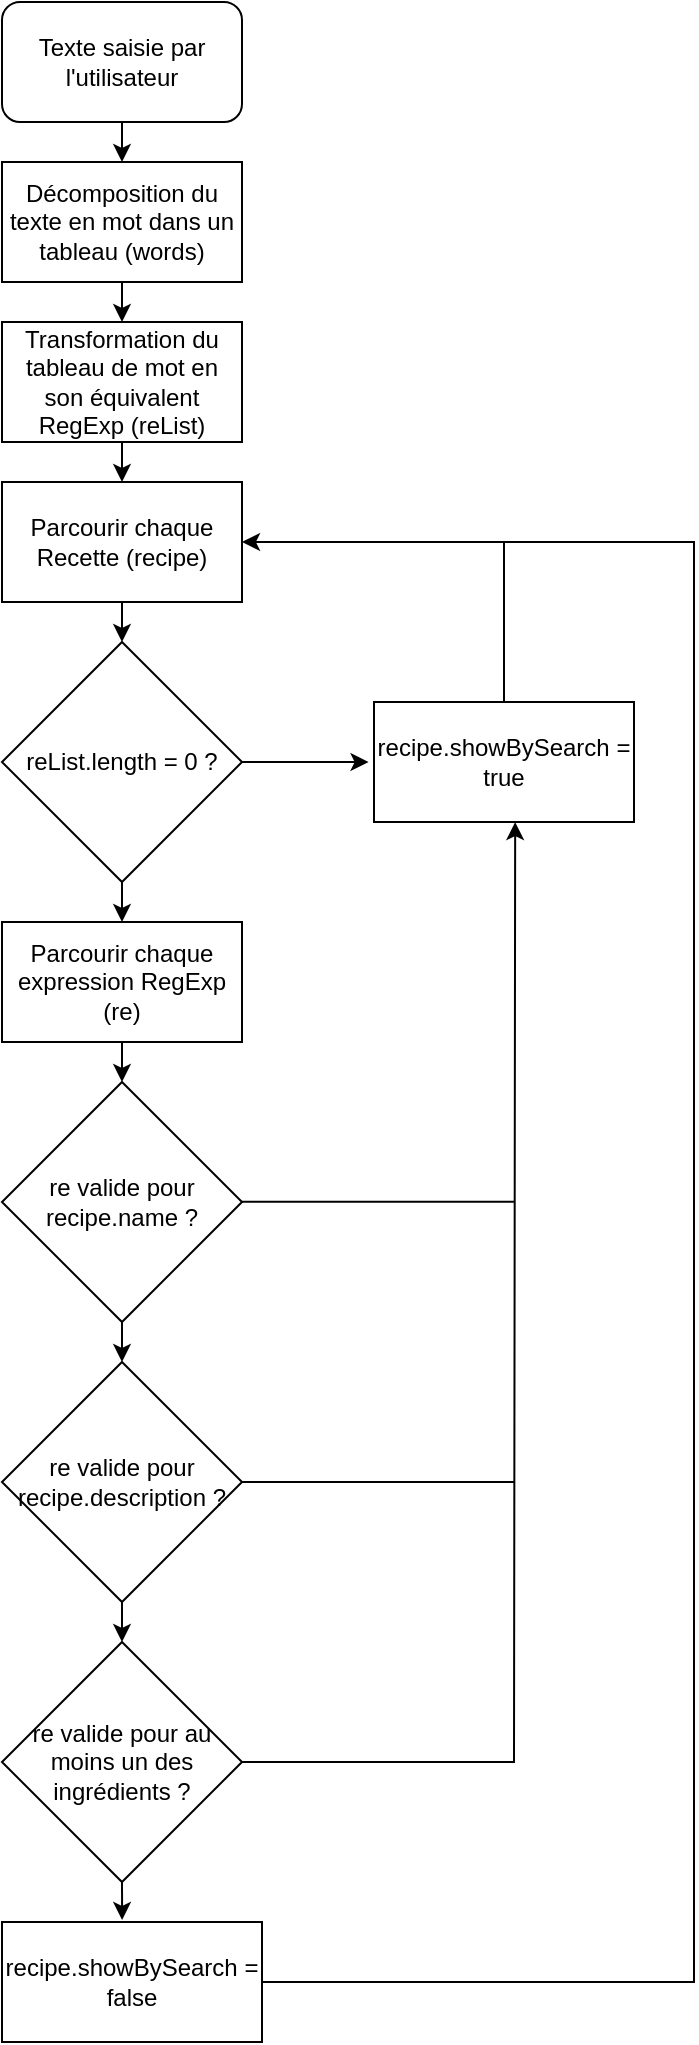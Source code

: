 <mxfile version="24.2.1" type="github">
  <diagram name="Page-1" id="fu2fMV-L6i4KWlRdfJtE">
    <mxGraphModel dx="2440" dy="1332" grid="1" gridSize="10" guides="1" tooltips="1" connect="1" arrows="1" fold="1" page="1" pageScale="1" pageWidth="827" pageHeight="1169" math="0" shadow="0">
      <root>
        <mxCell id="0" />
        <mxCell id="1" parent="0" />
        <mxCell id="mlouHhY-SC-koA-eOmkY-2" value="Texte saisie par l&#39;utilisateur" style="rounded=1;whiteSpace=wrap;html=1;" vertex="1" parent="1">
          <mxGeometry x="270" y="90" width="120" height="60" as="geometry" />
        </mxCell>
        <mxCell id="mlouHhY-SC-koA-eOmkY-3" value="Décomposition du texte en mot dans un tableau (words)" style="rounded=0;whiteSpace=wrap;html=1;" vertex="1" parent="1">
          <mxGeometry x="270" y="170" width="120" height="60" as="geometry" />
        </mxCell>
        <mxCell id="mlouHhY-SC-koA-eOmkY-5" value="Transformation du tableau de mot en son équivalent RegExp (reList)" style="rounded=0;whiteSpace=wrap;html=1;" vertex="1" parent="1">
          <mxGeometry x="270" y="250" width="120" height="60" as="geometry" />
        </mxCell>
        <mxCell id="mlouHhY-SC-koA-eOmkY-6" value="Parcourir chaque Recette (recipe)" style="rounded=0;whiteSpace=wrap;html=1;" vertex="1" parent="1">
          <mxGeometry x="270" y="330" width="120" height="60" as="geometry" />
        </mxCell>
        <mxCell id="mlouHhY-SC-koA-eOmkY-7" value="reList.length = 0 ?" style="rhombus;whiteSpace=wrap;html=1;" vertex="1" parent="1">
          <mxGeometry x="270" y="410" width="120" height="120" as="geometry" />
        </mxCell>
        <mxCell id="mlouHhY-SC-koA-eOmkY-8" value="recipe.showBySearch = true" style="rounded=0;whiteSpace=wrap;html=1;" vertex="1" parent="1">
          <mxGeometry x="456" y="440" width="130" height="60" as="geometry" />
        </mxCell>
        <mxCell id="mlouHhY-SC-koA-eOmkY-10" value="Parcourir chaque expression RegExp (re)" style="rounded=0;whiteSpace=wrap;html=1;" vertex="1" parent="1">
          <mxGeometry x="270" y="550" width="120" height="60" as="geometry" />
        </mxCell>
        <mxCell id="mlouHhY-SC-koA-eOmkY-11" value="re valide pour recipe.name ?" style="rhombus;whiteSpace=wrap;html=1;" vertex="1" parent="1">
          <mxGeometry x="270" y="630" width="120" height="120" as="geometry" />
        </mxCell>
        <mxCell id="mlouHhY-SC-koA-eOmkY-12" value="re valide pour recipe.description ?" style="rhombus;whiteSpace=wrap;html=1;" vertex="1" parent="1">
          <mxGeometry x="270" y="770" width="120" height="120" as="geometry" />
        </mxCell>
        <mxCell id="mlouHhY-SC-koA-eOmkY-13" value="re valide pour au moins un des ingrédients ?" style="rhombus;whiteSpace=wrap;html=1;" vertex="1" parent="1">
          <mxGeometry x="270" y="910" width="120" height="120" as="geometry" />
        </mxCell>
        <mxCell id="mlouHhY-SC-koA-eOmkY-14" value="" style="endArrow=classic;html=1;rounded=0;exitX=0.5;exitY=0;exitDx=0;exitDy=0;entryX=1;entryY=0.5;entryDx=0;entryDy=0;" edge="1" parent="1" source="mlouHhY-SC-koA-eOmkY-8" target="mlouHhY-SC-koA-eOmkY-6">
          <mxGeometry width="50" height="50" relative="1" as="geometry">
            <mxPoint x="246" y="500" as="sourcePoint" />
            <mxPoint x="436" y="330" as="targetPoint" />
            <Array as="points">
              <mxPoint x="521" y="360" />
            </Array>
          </mxGeometry>
        </mxCell>
        <mxCell id="mlouHhY-SC-koA-eOmkY-15" value="" style="endArrow=classic;html=1;rounded=0;entryX=-0.021;entryY=0.501;entryDx=0;entryDy=0;entryPerimeter=0;exitX=1;exitY=0.5;exitDx=0;exitDy=0;" edge="1" parent="1" source="mlouHhY-SC-koA-eOmkY-7" target="mlouHhY-SC-koA-eOmkY-8">
          <mxGeometry width="50" height="50" relative="1" as="geometry">
            <mxPoint x="246" y="540" as="sourcePoint" />
            <mxPoint x="296" y="490" as="targetPoint" />
          </mxGeometry>
        </mxCell>
        <mxCell id="mlouHhY-SC-koA-eOmkY-16" value="" style="endArrow=classic;html=1;rounded=0;entryX=0.5;entryY=0;entryDx=0;entryDy=0;exitX=0.5;exitY=1;exitDx=0;exitDy=0;" edge="1" parent="1" source="mlouHhY-SC-koA-eOmkY-11" target="mlouHhY-SC-koA-eOmkY-12">
          <mxGeometry width="50" height="50" relative="1" as="geometry">
            <mxPoint x="246" y="640" as="sourcePoint" />
            <mxPoint x="296" y="590" as="targetPoint" />
          </mxGeometry>
        </mxCell>
        <mxCell id="mlouHhY-SC-koA-eOmkY-17" value="" style="endArrow=classic;html=1;rounded=0;entryX=0.5;entryY=0;entryDx=0;entryDy=0;exitX=0.5;exitY=1;exitDx=0;exitDy=0;" edge="1" parent="1" source="mlouHhY-SC-koA-eOmkY-10" target="mlouHhY-SC-koA-eOmkY-11">
          <mxGeometry width="50" height="50" relative="1" as="geometry">
            <mxPoint x="246" y="640" as="sourcePoint" />
            <mxPoint x="296" y="590" as="targetPoint" />
          </mxGeometry>
        </mxCell>
        <mxCell id="mlouHhY-SC-koA-eOmkY-18" value="" style="endArrow=classic;html=1;rounded=0;entryX=0.5;entryY=0;entryDx=0;entryDy=0;exitX=0.5;exitY=1;exitDx=0;exitDy=0;" edge="1" parent="1" source="mlouHhY-SC-koA-eOmkY-7" target="mlouHhY-SC-koA-eOmkY-10">
          <mxGeometry width="50" height="50" relative="1" as="geometry">
            <mxPoint x="246" y="640" as="sourcePoint" />
            <mxPoint x="296" y="590" as="targetPoint" />
          </mxGeometry>
        </mxCell>
        <mxCell id="mlouHhY-SC-koA-eOmkY-19" value="" style="endArrow=classic;html=1;rounded=0;entryX=0.5;entryY=0;entryDx=0;entryDy=0;exitX=0.5;exitY=1;exitDx=0;exitDy=0;" edge="1" parent="1" source="mlouHhY-SC-koA-eOmkY-12" target="mlouHhY-SC-koA-eOmkY-13">
          <mxGeometry width="50" height="50" relative="1" as="geometry">
            <mxPoint x="246" y="880" as="sourcePoint" />
            <mxPoint x="296" y="830" as="targetPoint" />
          </mxGeometry>
        </mxCell>
        <mxCell id="mlouHhY-SC-koA-eOmkY-20" value="recipe.showBySearch = false" style="rounded=0;whiteSpace=wrap;html=1;" vertex="1" parent="1">
          <mxGeometry x="270" y="1050" width="130" height="60" as="geometry" />
        </mxCell>
        <mxCell id="mlouHhY-SC-koA-eOmkY-21" value="" style="endArrow=none;html=1;rounded=0;exitX=1;exitY=0.5;exitDx=0;exitDy=0;" edge="1" parent="1" source="mlouHhY-SC-koA-eOmkY-20">
          <mxGeometry width="50" height="50" relative="1" as="geometry">
            <mxPoint x="586" y="970" as="sourcePoint" />
            <mxPoint x="506" y="360" as="targetPoint" />
            <Array as="points">
              <mxPoint x="616" y="1080" />
              <mxPoint x="616" y="360" />
            </Array>
          </mxGeometry>
        </mxCell>
        <mxCell id="mlouHhY-SC-koA-eOmkY-22" value="" style="endArrow=classic;html=1;rounded=0;exitX=0.5;exitY=1;exitDx=0;exitDy=0;entryX=0.462;entryY=-0.017;entryDx=0;entryDy=0;entryPerimeter=0;" edge="1" parent="1" source="mlouHhY-SC-koA-eOmkY-13" target="mlouHhY-SC-koA-eOmkY-20">
          <mxGeometry width="50" height="50" relative="1" as="geometry">
            <mxPoint x="-64" y="720" as="sourcePoint" />
            <mxPoint x="330" y="1040" as="targetPoint" />
          </mxGeometry>
        </mxCell>
        <mxCell id="mlouHhY-SC-koA-eOmkY-23" value="" style="endArrow=classic;html=1;rounded=0;exitX=0.5;exitY=1;exitDx=0;exitDy=0;" edge="1" parent="1" source="mlouHhY-SC-koA-eOmkY-2">
          <mxGeometry width="50" height="50" relative="1" as="geometry">
            <mxPoint x="436" y="160" as="sourcePoint" />
            <mxPoint x="330" y="170" as="targetPoint" />
          </mxGeometry>
        </mxCell>
        <mxCell id="mlouHhY-SC-koA-eOmkY-24" value="" style="endArrow=classic;html=1;rounded=0;entryX=0.5;entryY=0;entryDx=0;entryDy=0;exitX=0.5;exitY=1;exitDx=0;exitDy=0;" edge="1" parent="1" source="mlouHhY-SC-koA-eOmkY-3" target="mlouHhY-SC-koA-eOmkY-5">
          <mxGeometry width="50" height="50" relative="1" as="geometry">
            <mxPoint x="146" y="310" as="sourcePoint" />
            <mxPoint x="196" y="260" as="targetPoint" />
          </mxGeometry>
        </mxCell>
        <mxCell id="mlouHhY-SC-koA-eOmkY-25" value="" style="endArrow=classic;html=1;rounded=0;entryX=0.5;entryY=0;entryDx=0;entryDy=0;exitX=0.5;exitY=1;exitDx=0;exitDy=0;" edge="1" parent="1" source="mlouHhY-SC-koA-eOmkY-5" target="mlouHhY-SC-koA-eOmkY-6">
          <mxGeometry width="50" height="50" relative="1" as="geometry">
            <mxPoint x="146" y="350" as="sourcePoint" />
            <mxPoint x="196" y="300" as="targetPoint" />
          </mxGeometry>
        </mxCell>
        <mxCell id="mlouHhY-SC-koA-eOmkY-26" value="" style="endArrow=classic;html=1;rounded=0;entryX=0.5;entryY=0;entryDx=0;entryDy=0;exitX=0.5;exitY=1;exitDx=0;exitDy=0;" edge="1" parent="1" source="mlouHhY-SC-koA-eOmkY-6" target="mlouHhY-SC-koA-eOmkY-7">
          <mxGeometry width="50" height="50" relative="1" as="geometry">
            <mxPoint x="146" y="350" as="sourcePoint" />
            <mxPoint x="196" y="300" as="targetPoint" />
          </mxGeometry>
        </mxCell>
        <mxCell id="mlouHhY-SC-koA-eOmkY-27" value="" style="endArrow=classic;html=1;rounded=0;entryX=0.543;entryY=1.001;entryDx=0;entryDy=0;exitX=1;exitY=0.5;exitDx=0;exitDy=0;entryPerimeter=0;" edge="1" parent="1" source="mlouHhY-SC-koA-eOmkY-13" target="mlouHhY-SC-koA-eOmkY-8">
          <mxGeometry width="50" height="50" relative="1" as="geometry">
            <mxPoint x="-194" y="750" as="sourcePoint" />
            <mxPoint x="-144" y="700" as="targetPoint" />
            <Array as="points">
              <mxPoint x="526" y="970" />
            </Array>
          </mxGeometry>
        </mxCell>
        <mxCell id="mlouHhY-SC-koA-eOmkY-29" value="" style="endArrow=none;html=1;rounded=0;entryX=1;entryY=0.5;entryDx=0;entryDy=0;" edge="1" parent="1" target="mlouHhY-SC-koA-eOmkY-12">
          <mxGeometry width="50" height="50" relative="1" as="geometry">
            <mxPoint x="526" y="830" as="sourcePoint" />
            <mxPoint x="46" y="670" as="targetPoint" />
          </mxGeometry>
        </mxCell>
        <mxCell id="mlouHhY-SC-koA-eOmkY-30" value="" style="endArrow=none;html=1;rounded=0;entryX=1;entryY=0.5;entryDx=0;entryDy=0;" edge="1" parent="1">
          <mxGeometry width="50" height="50" relative="1" as="geometry">
            <mxPoint x="526" y="689.86" as="sourcePoint" />
            <mxPoint x="390" y="689.86" as="targetPoint" />
          </mxGeometry>
        </mxCell>
      </root>
    </mxGraphModel>
  </diagram>
</mxfile>
